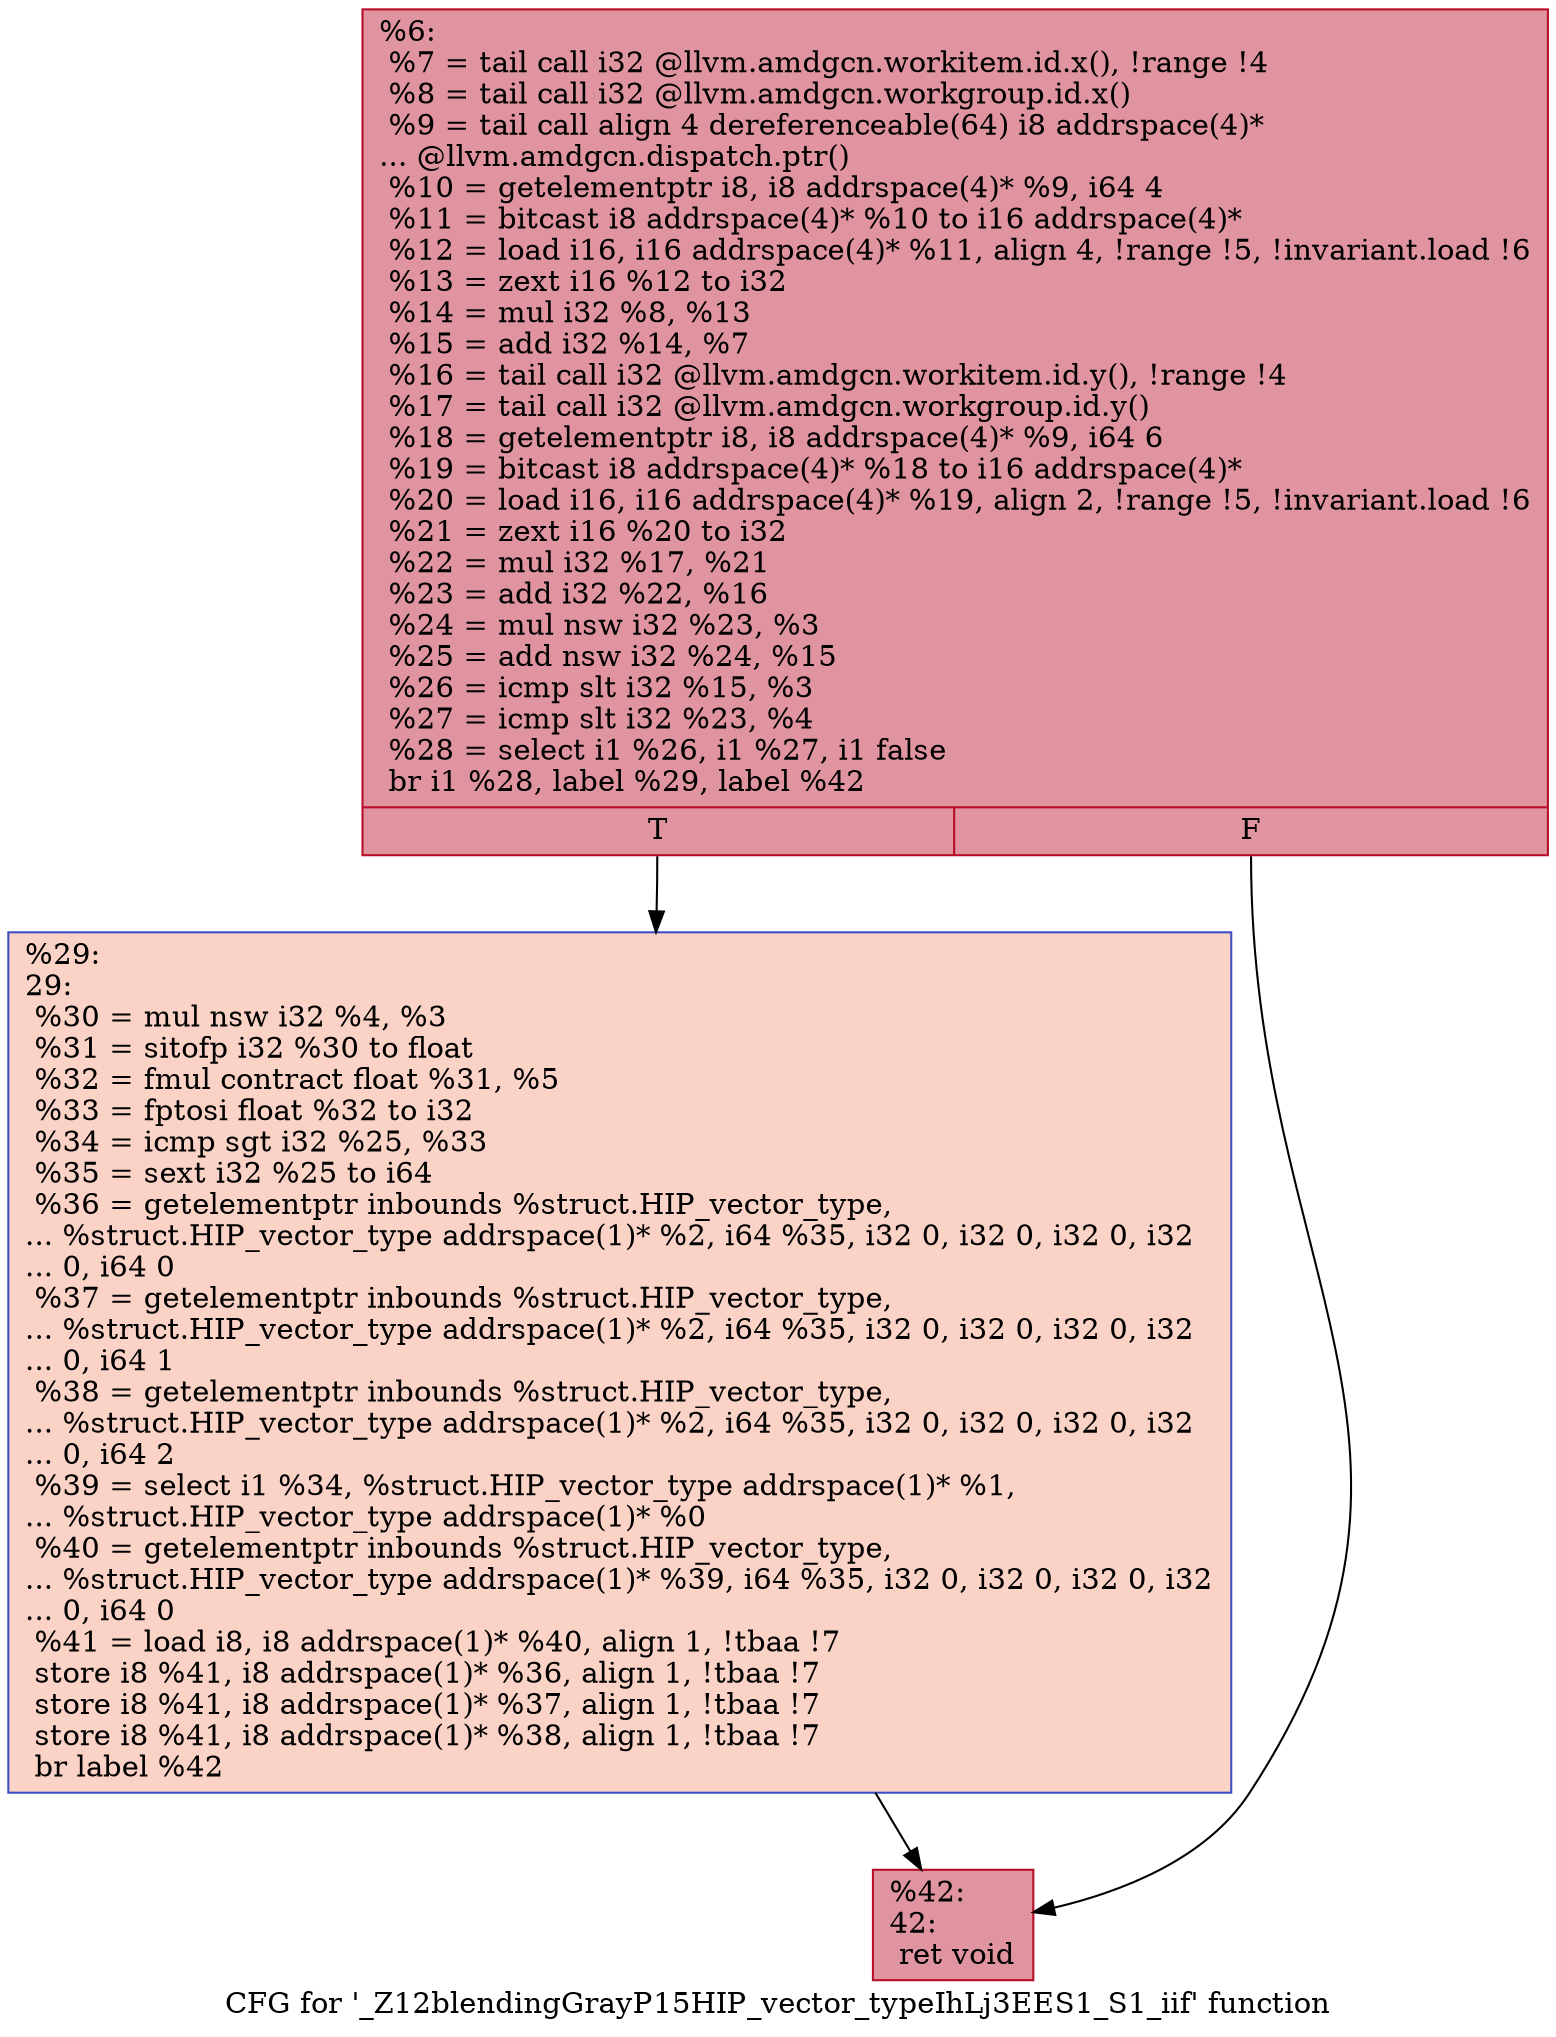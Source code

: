 digraph "CFG for '_Z12blendingGrayP15HIP_vector_typeIhLj3EES1_S1_iif' function" {
	label="CFG for '_Z12blendingGrayP15HIP_vector_typeIhLj3EES1_S1_iif' function";

	Node0x53a01b0 [shape=record,color="#b70d28ff", style=filled, fillcolor="#b70d2870",label="{%6:\l  %7 = tail call i32 @llvm.amdgcn.workitem.id.x(), !range !4\l  %8 = tail call i32 @llvm.amdgcn.workgroup.id.x()\l  %9 = tail call align 4 dereferenceable(64) i8 addrspace(4)*\l... @llvm.amdgcn.dispatch.ptr()\l  %10 = getelementptr i8, i8 addrspace(4)* %9, i64 4\l  %11 = bitcast i8 addrspace(4)* %10 to i16 addrspace(4)*\l  %12 = load i16, i16 addrspace(4)* %11, align 4, !range !5, !invariant.load !6\l  %13 = zext i16 %12 to i32\l  %14 = mul i32 %8, %13\l  %15 = add i32 %14, %7\l  %16 = tail call i32 @llvm.amdgcn.workitem.id.y(), !range !4\l  %17 = tail call i32 @llvm.amdgcn.workgroup.id.y()\l  %18 = getelementptr i8, i8 addrspace(4)* %9, i64 6\l  %19 = bitcast i8 addrspace(4)* %18 to i16 addrspace(4)*\l  %20 = load i16, i16 addrspace(4)* %19, align 2, !range !5, !invariant.load !6\l  %21 = zext i16 %20 to i32\l  %22 = mul i32 %17, %21\l  %23 = add i32 %22, %16\l  %24 = mul nsw i32 %23, %3\l  %25 = add nsw i32 %24, %15\l  %26 = icmp slt i32 %15, %3\l  %27 = icmp slt i32 %23, %4\l  %28 = select i1 %26, i1 %27, i1 false\l  br i1 %28, label %29, label %42\l|{<s0>T|<s1>F}}"];
	Node0x53a01b0:s0 -> Node0x53a3ce0;
	Node0x53a01b0:s1 -> Node0x53a3d70;
	Node0x53a3ce0 [shape=record,color="#3d50c3ff", style=filled, fillcolor="#f59c7d70",label="{%29:\l29:                                               \l  %30 = mul nsw i32 %4, %3\l  %31 = sitofp i32 %30 to float\l  %32 = fmul contract float %31, %5\l  %33 = fptosi float %32 to i32\l  %34 = icmp sgt i32 %25, %33\l  %35 = sext i32 %25 to i64\l  %36 = getelementptr inbounds %struct.HIP_vector_type,\l... %struct.HIP_vector_type addrspace(1)* %2, i64 %35, i32 0, i32 0, i32 0, i32\l... 0, i64 0\l  %37 = getelementptr inbounds %struct.HIP_vector_type,\l... %struct.HIP_vector_type addrspace(1)* %2, i64 %35, i32 0, i32 0, i32 0, i32\l... 0, i64 1\l  %38 = getelementptr inbounds %struct.HIP_vector_type,\l... %struct.HIP_vector_type addrspace(1)* %2, i64 %35, i32 0, i32 0, i32 0, i32\l... 0, i64 2\l  %39 = select i1 %34, %struct.HIP_vector_type addrspace(1)* %1,\l... %struct.HIP_vector_type addrspace(1)* %0\l  %40 = getelementptr inbounds %struct.HIP_vector_type,\l... %struct.HIP_vector_type addrspace(1)* %39, i64 %35, i32 0, i32 0, i32 0, i32\l... 0, i64 0\l  %41 = load i8, i8 addrspace(1)* %40, align 1, !tbaa !7\l  store i8 %41, i8 addrspace(1)* %36, align 1, !tbaa !7\l  store i8 %41, i8 addrspace(1)* %37, align 1, !tbaa !7\l  store i8 %41, i8 addrspace(1)* %38, align 1, !tbaa !7\l  br label %42\l}"];
	Node0x53a3ce0 -> Node0x53a3d70;
	Node0x53a3d70 [shape=record,color="#b70d28ff", style=filled, fillcolor="#b70d2870",label="{%42:\l42:                                               \l  ret void\l}"];
}
